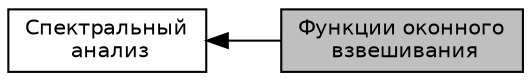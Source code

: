 digraph "Функции оконного взвешивания"
{
  edge [fontname="Helvetica",fontsize="10",labelfontname="Helvetica",labelfontsize="10"];
  node [fontname="Helvetica",fontsize="10",shape=record];
  rankdir=LR;
  Node1 [label="Спектральный\l анализ",height=0.2,width=0.4,color="black", fillcolor="white", style="filled",URL="$group___s_p_e_c_t_r_a_l___g_r_o_u_p.html"];
  Node0 [label="Функции оконного\l взвешивания",height=0.2,width=0.4,color="black", fillcolor="grey75", style="filled", fontcolor="black"];
  Node1->Node0 [shape=plaintext, dir="back", style="solid"];
}
